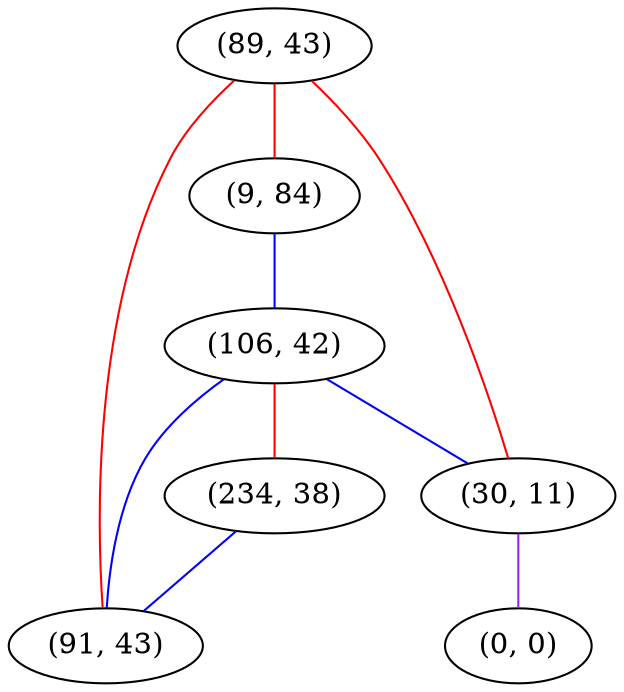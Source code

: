 graph "" {
"(89, 43)";
"(9, 84)";
"(106, 42)";
"(234, 38)";
"(30, 11)";
"(0, 0)";
"(91, 43)";
"(89, 43)" -- "(30, 11)"  [color=red, key=0, weight=1];
"(89, 43)" -- "(91, 43)"  [color=red, key=0, weight=1];
"(89, 43)" -- "(9, 84)"  [color=red, key=0, weight=1];
"(9, 84)" -- "(106, 42)"  [color=blue, key=0, weight=3];
"(106, 42)" -- "(30, 11)"  [color=blue, key=0, weight=3];
"(106, 42)" -- "(234, 38)"  [color=red, key=0, weight=1];
"(106, 42)" -- "(91, 43)"  [color=blue, key=0, weight=3];
"(234, 38)" -- "(91, 43)"  [color=blue, key=0, weight=3];
"(30, 11)" -- "(0, 0)"  [color=purple, key=0, weight=4];
}
